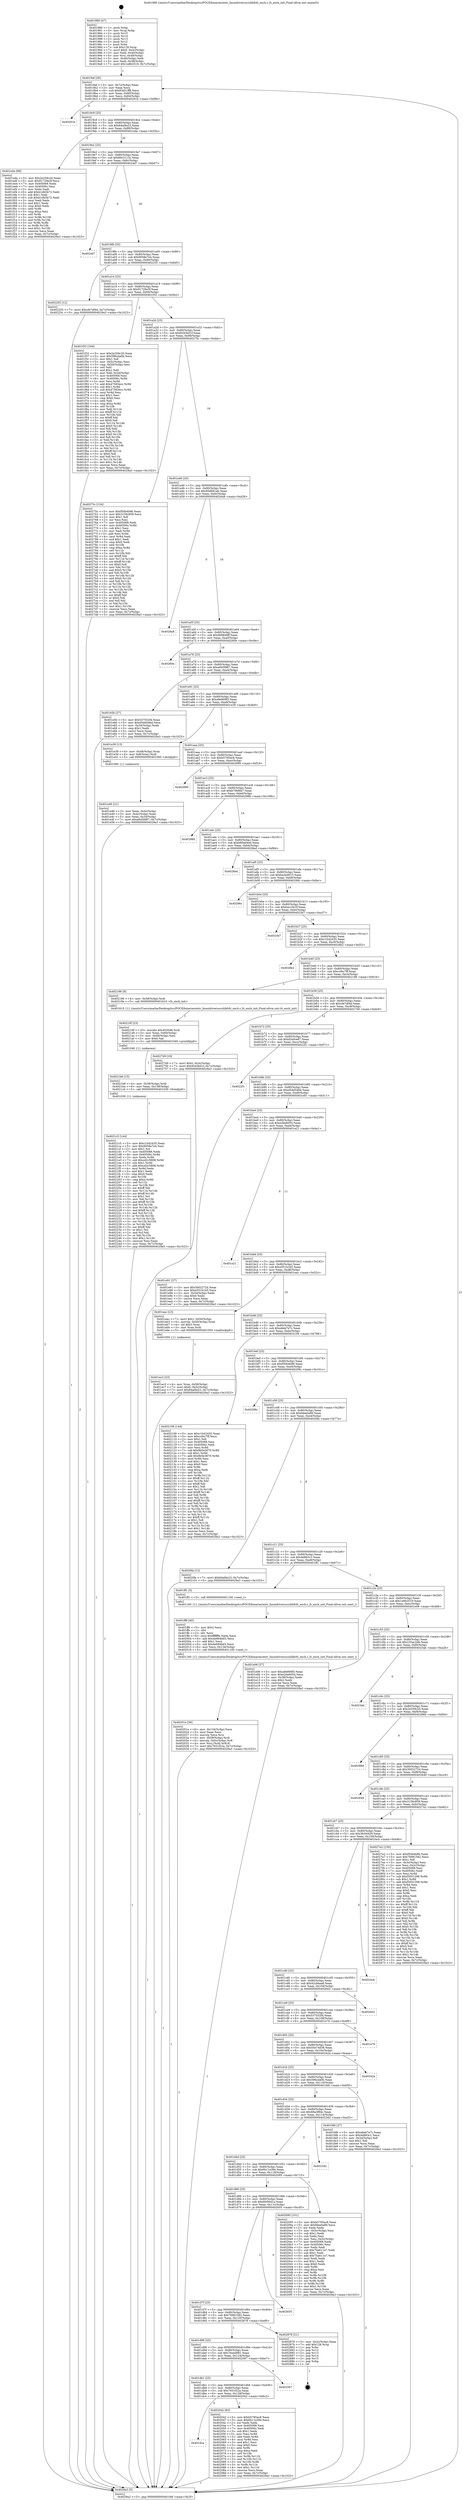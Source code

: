 digraph "0x401980" {
  label = "0x401980 (/mnt/c/Users/mathe/Desktop/tcc/POCII/binaries/extr_linuxdriversscsilibfcfc_exch.c_fc_exch_init_Final-ollvm.out::main(0))"
  labelloc = "t"
  node[shape=record]

  Entry [label="",width=0.3,height=0.3,shape=circle,fillcolor=black,style=filled]
  "0x4019af" [label="{
     0x4019af [26]\l
     | [instrs]\l
     &nbsp;&nbsp;0x4019af \<+3\>: mov -0x7c(%rbp),%eax\l
     &nbsp;&nbsp;0x4019b2 \<+2\>: mov %eax,%ecx\l
     &nbsp;&nbsp;0x4019b4 \<+6\>: sub $0x83d51ff8,%ecx\l
     &nbsp;&nbsp;0x4019ba \<+3\>: mov %eax,-0x80(%rbp)\l
     &nbsp;&nbsp;0x4019bd \<+6\>: mov %ecx,-0x84(%rbp)\l
     &nbsp;&nbsp;0x4019c3 \<+6\>: je 000000000040291b \<main+0xf9b\>\l
  }"]
  "0x40291b" [label="{
     0x40291b\l
  }", style=dashed]
  "0x4019c9" [label="{
     0x4019c9 [25]\l
     | [instrs]\l
     &nbsp;&nbsp;0x4019c9 \<+5\>: jmp 00000000004019ce \<main+0x4e\>\l
     &nbsp;&nbsp;0x4019ce \<+3\>: mov -0x80(%rbp),%eax\l
     &nbsp;&nbsp;0x4019d1 \<+5\>: sub $0x84af4e23,%eax\l
     &nbsp;&nbsp;0x4019d6 \<+6\>: mov %eax,-0x88(%rbp)\l
     &nbsp;&nbsp;0x4019dc \<+6\>: je 0000000000401eda \<main+0x55a\>\l
  }"]
  Exit [label="",width=0.3,height=0.3,shape=circle,fillcolor=black,style=filled,peripheries=2]
  "0x401eda" [label="{
     0x401eda [88]\l
     | [instrs]\l
     &nbsp;&nbsp;0x401eda \<+5\>: mov $0x2e259c20,%eax\l
     &nbsp;&nbsp;0x401edf \<+5\>: mov $0x91729e3f,%ecx\l
     &nbsp;&nbsp;0x401ee4 \<+7\>: mov 0x405068,%edx\l
     &nbsp;&nbsp;0x401eeb \<+7\>: mov 0x40506c,%esi\l
     &nbsp;&nbsp;0x401ef2 \<+2\>: mov %edx,%edi\l
     &nbsp;&nbsp;0x401ef4 \<+6\>: add $0xb1db5b72,%edi\l
     &nbsp;&nbsp;0x401efa \<+3\>: sub $0x1,%edi\l
     &nbsp;&nbsp;0x401efd \<+6\>: sub $0xb1db5b72,%edi\l
     &nbsp;&nbsp;0x401f03 \<+3\>: imul %edi,%edx\l
     &nbsp;&nbsp;0x401f06 \<+3\>: and $0x1,%edx\l
     &nbsp;&nbsp;0x401f09 \<+3\>: cmp $0x0,%edx\l
     &nbsp;&nbsp;0x401f0c \<+4\>: sete %r8b\l
     &nbsp;&nbsp;0x401f10 \<+3\>: cmp $0xa,%esi\l
     &nbsp;&nbsp;0x401f13 \<+4\>: setl %r9b\l
     &nbsp;&nbsp;0x401f17 \<+3\>: mov %r8b,%r10b\l
     &nbsp;&nbsp;0x401f1a \<+3\>: and %r9b,%r10b\l
     &nbsp;&nbsp;0x401f1d \<+3\>: xor %r9b,%r8b\l
     &nbsp;&nbsp;0x401f20 \<+3\>: or %r8b,%r10b\l
     &nbsp;&nbsp;0x401f23 \<+4\>: test $0x1,%r10b\l
     &nbsp;&nbsp;0x401f27 \<+3\>: cmovne %ecx,%eax\l
     &nbsp;&nbsp;0x401f2a \<+3\>: mov %eax,-0x7c(%rbp)\l
     &nbsp;&nbsp;0x401f2d \<+5\>: jmp 00000000004029a3 \<main+0x1023\>\l
  }"]
  "0x4019e2" [label="{
     0x4019e2 [25]\l
     | [instrs]\l
     &nbsp;&nbsp;0x4019e2 \<+5\>: jmp 00000000004019e7 \<main+0x67\>\l
     &nbsp;&nbsp;0x4019e7 \<+3\>: mov -0x80(%rbp),%eax\l
     &nbsp;&nbsp;0x4019ea \<+5\>: sub $0x89c3113c,%eax\l
     &nbsp;&nbsp;0x4019ef \<+6\>: mov %eax,-0x8c(%rbp)\l
     &nbsp;&nbsp;0x4019f5 \<+6\>: je 00000000004024d7 \<main+0xb57\>\l
  }"]
  "0x4021c5" [label="{
     0x4021c5 [144]\l
     | [instrs]\l
     &nbsp;&nbsp;0x4021c5 \<+5\>: mov $0xc1b42435,%eax\l
     &nbsp;&nbsp;0x4021ca \<+5\>: mov $0x9058e7e4,%esi\l
     &nbsp;&nbsp;0x4021cf \<+2\>: mov $0x1,%cl\l
     &nbsp;&nbsp;0x4021d1 \<+7\>: mov 0x405068,%edx\l
     &nbsp;&nbsp;0x4021d8 \<+8\>: mov 0x40506c,%r8d\l
     &nbsp;&nbsp;0x4021e0 \<+3\>: mov %edx,%r9d\l
     &nbsp;&nbsp;0x4021e3 \<+7\>: sub $0xcd2c5808,%r9d\l
     &nbsp;&nbsp;0x4021ea \<+4\>: sub $0x1,%r9d\l
     &nbsp;&nbsp;0x4021ee \<+7\>: add $0xcd2c5808,%r9d\l
     &nbsp;&nbsp;0x4021f5 \<+4\>: imul %r9d,%edx\l
     &nbsp;&nbsp;0x4021f9 \<+3\>: and $0x1,%edx\l
     &nbsp;&nbsp;0x4021fc \<+3\>: cmp $0x0,%edx\l
     &nbsp;&nbsp;0x4021ff \<+4\>: sete %r10b\l
     &nbsp;&nbsp;0x402203 \<+4\>: cmp $0xa,%r8d\l
     &nbsp;&nbsp;0x402207 \<+4\>: setl %r11b\l
     &nbsp;&nbsp;0x40220b \<+3\>: mov %r10b,%bl\l
     &nbsp;&nbsp;0x40220e \<+3\>: xor $0xff,%bl\l
     &nbsp;&nbsp;0x402211 \<+3\>: mov %r11b,%r14b\l
     &nbsp;&nbsp;0x402214 \<+4\>: xor $0xff,%r14b\l
     &nbsp;&nbsp;0x402218 \<+3\>: xor $0x1,%cl\l
     &nbsp;&nbsp;0x40221b \<+3\>: mov %bl,%r15b\l
     &nbsp;&nbsp;0x40221e \<+4\>: and $0xff,%r15b\l
     &nbsp;&nbsp;0x402222 \<+3\>: and %cl,%r10b\l
     &nbsp;&nbsp;0x402225 \<+3\>: mov %r14b,%r12b\l
     &nbsp;&nbsp;0x402228 \<+4\>: and $0xff,%r12b\l
     &nbsp;&nbsp;0x40222c \<+3\>: and %cl,%r11b\l
     &nbsp;&nbsp;0x40222f \<+3\>: or %r10b,%r15b\l
     &nbsp;&nbsp;0x402232 \<+3\>: or %r11b,%r12b\l
     &nbsp;&nbsp;0x402235 \<+3\>: xor %r12b,%r15b\l
     &nbsp;&nbsp;0x402238 \<+3\>: or %r14b,%bl\l
     &nbsp;&nbsp;0x40223b \<+3\>: xor $0xff,%bl\l
     &nbsp;&nbsp;0x40223e \<+3\>: or $0x1,%cl\l
     &nbsp;&nbsp;0x402241 \<+2\>: and %cl,%bl\l
     &nbsp;&nbsp;0x402243 \<+3\>: or %bl,%r15b\l
     &nbsp;&nbsp;0x402246 \<+4\>: test $0x1,%r15b\l
     &nbsp;&nbsp;0x40224a \<+3\>: cmovne %esi,%eax\l
     &nbsp;&nbsp;0x40224d \<+3\>: mov %eax,-0x7c(%rbp)\l
     &nbsp;&nbsp;0x402250 \<+5\>: jmp 00000000004029a3 \<main+0x1023\>\l
  }"]
  "0x4024d7" [label="{
     0x4024d7\l
  }", style=dashed]
  "0x4019fb" [label="{
     0x4019fb [25]\l
     | [instrs]\l
     &nbsp;&nbsp;0x4019fb \<+5\>: jmp 0000000000401a00 \<main+0x80\>\l
     &nbsp;&nbsp;0x401a00 \<+3\>: mov -0x80(%rbp),%eax\l
     &nbsp;&nbsp;0x401a03 \<+5\>: sub $0x9058e7e4,%eax\l
     &nbsp;&nbsp;0x401a08 \<+6\>: mov %eax,-0x90(%rbp)\l
     &nbsp;&nbsp;0x401a0e \<+6\>: je 0000000000402255 \<main+0x8d5\>\l
  }"]
  "0x4021b6" [label="{
     0x4021b6 [15]\l
     | [instrs]\l
     &nbsp;&nbsp;0x4021b6 \<+4\>: mov -0x58(%rbp),%rdi\l
     &nbsp;&nbsp;0x4021ba \<+6\>: mov %eax,-0x138(%rbp)\l
     &nbsp;&nbsp;0x4021c0 \<+5\>: call 0000000000401030 \<free@plt\>\l
     | [calls]\l
     &nbsp;&nbsp;0x401030 \{1\} (unknown)\l
  }"]
  "0x402255" [label="{
     0x402255 [12]\l
     | [instrs]\l
     &nbsp;&nbsp;0x402255 \<+7\>: movl $0xcfe7df4d,-0x7c(%rbp)\l
     &nbsp;&nbsp;0x40225c \<+5\>: jmp 00000000004029a3 \<main+0x1023\>\l
  }"]
  "0x401a14" [label="{
     0x401a14 [25]\l
     | [instrs]\l
     &nbsp;&nbsp;0x401a14 \<+5\>: jmp 0000000000401a19 \<main+0x99\>\l
     &nbsp;&nbsp;0x401a19 \<+3\>: mov -0x80(%rbp),%eax\l
     &nbsp;&nbsp;0x401a1c \<+5\>: sub $0x91729e3f,%eax\l
     &nbsp;&nbsp;0x401a21 \<+6\>: mov %eax,-0x94(%rbp)\l
     &nbsp;&nbsp;0x401a27 \<+6\>: je 0000000000401f32 \<main+0x5b2\>\l
  }"]
  "0x40219f" [label="{
     0x40219f [23]\l
     | [instrs]\l
     &nbsp;&nbsp;0x40219f \<+10\>: movabs $0x4030d6,%rdi\l
     &nbsp;&nbsp;0x4021a9 \<+3\>: mov %eax,-0x60(%rbp)\l
     &nbsp;&nbsp;0x4021ac \<+3\>: mov -0x60(%rbp),%esi\l
     &nbsp;&nbsp;0x4021af \<+2\>: mov $0x0,%al\l
     &nbsp;&nbsp;0x4021b1 \<+5\>: call 0000000000401040 \<printf@plt\>\l
     | [calls]\l
     &nbsp;&nbsp;0x401040 \{1\} (unknown)\l
  }"]
  "0x401f32" [label="{
     0x401f32 [164]\l
     | [instrs]\l
     &nbsp;&nbsp;0x401f32 \<+5\>: mov $0x2e259c20,%eax\l
     &nbsp;&nbsp;0x401f37 \<+5\>: mov $0x596cda0b,%ecx\l
     &nbsp;&nbsp;0x401f3c \<+2\>: mov $0x1,%dl\l
     &nbsp;&nbsp;0x401f3e \<+3\>: mov -0x5c(%rbp),%esi\l
     &nbsp;&nbsp;0x401f41 \<+3\>: cmp -0x50(%rbp),%esi\l
     &nbsp;&nbsp;0x401f44 \<+4\>: setl %dil\l
     &nbsp;&nbsp;0x401f48 \<+4\>: and $0x1,%dil\l
     &nbsp;&nbsp;0x401f4c \<+4\>: mov %dil,-0x2d(%rbp)\l
     &nbsp;&nbsp;0x401f50 \<+7\>: mov 0x405068,%esi\l
     &nbsp;&nbsp;0x401f57 \<+8\>: mov 0x40506c,%r8d\l
     &nbsp;&nbsp;0x401f5f \<+3\>: mov %esi,%r9d\l
     &nbsp;&nbsp;0x401f62 \<+7\>: add $0x47565ecc,%r9d\l
     &nbsp;&nbsp;0x401f69 \<+4\>: sub $0x1,%r9d\l
     &nbsp;&nbsp;0x401f6d \<+7\>: sub $0x47565ecc,%r9d\l
     &nbsp;&nbsp;0x401f74 \<+4\>: imul %r9d,%esi\l
     &nbsp;&nbsp;0x401f78 \<+3\>: and $0x1,%esi\l
     &nbsp;&nbsp;0x401f7b \<+3\>: cmp $0x0,%esi\l
     &nbsp;&nbsp;0x401f7e \<+4\>: sete %dil\l
     &nbsp;&nbsp;0x401f82 \<+4\>: cmp $0xa,%r8d\l
     &nbsp;&nbsp;0x401f86 \<+4\>: setl %r10b\l
     &nbsp;&nbsp;0x401f8a \<+3\>: mov %dil,%r11b\l
     &nbsp;&nbsp;0x401f8d \<+4\>: xor $0xff,%r11b\l
     &nbsp;&nbsp;0x401f91 \<+3\>: mov %r10b,%bl\l
     &nbsp;&nbsp;0x401f94 \<+3\>: xor $0xff,%bl\l
     &nbsp;&nbsp;0x401f97 \<+3\>: xor $0x0,%dl\l
     &nbsp;&nbsp;0x401f9a \<+3\>: mov %r11b,%r14b\l
     &nbsp;&nbsp;0x401f9d \<+4\>: and $0x0,%r14b\l
     &nbsp;&nbsp;0x401fa1 \<+3\>: and %dl,%dil\l
     &nbsp;&nbsp;0x401fa4 \<+3\>: mov %bl,%r15b\l
     &nbsp;&nbsp;0x401fa7 \<+4\>: and $0x0,%r15b\l
     &nbsp;&nbsp;0x401fab \<+3\>: and %dl,%r10b\l
     &nbsp;&nbsp;0x401fae \<+3\>: or %dil,%r14b\l
     &nbsp;&nbsp;0x401fb1 \<+3\>: or %r10b,%r15b\l
     &nbsp;&nbsp;0x401fb4 \<+3\>: xor %r15b,%r14b\l
     &nbsp;&nbsp;0x401fb7 \<+3\>: or %bl,%r11b\l
     &nbsp;&nbsp;0x401fba \<+4\>: xor $0xff,%r11b\l
     &nbsp;&nbsp;0x401fbe \<+3\>: or $0x0,%dl\l
     &nbsp;&nbsp;0x401fc1 \<+3\>: and %dl,%r11b\l
     &nbsp;&nbsp;0x401fc4 \<+3\>: or %r11b,%r14b\l
     &nbsp;&nbsp;0x401fc7 \<+4\>: test $0x1,%r14b\l
     &nbsp;&nbsp;0x401fcb \<+3\>: cmovne %ecx,%eax\l
     &nbsp;&nbsp;0x401fce \<+3\>: mov %eax,-0x7c(%rbp)\l
     &nbsp;&nbsp;0x401fd1 \<+5\>: jmp 00000000004029a3 \<main+0x1023\>\l
  }"]
  "0x401a2d" [label="{
     0x401a2d [25]\l
     | [instrs]\l
     &nbsp;&nbsp;0x401a2d \<+5\>: jmp 0000000000401a32 \<main+0xb2\>\l
     &nbsp;&nbsp;0x401a32 \<+3\>: mov -0x80(%rbp),%eax\l
     &nbsp;&nbsp;0x401a35 \<+5\>: sub $0x9343b01f,%eax\l
     &nbsp;&nbsp;0x401a3a \<+6\>: mov %eax,-0x98(%rbp)\l
     &nbsp;&nbsp;0x401a40 \<+6\>: je 000000000040275c \<main+0xddc\>\l
  }"]
  "0x401dca" [label="{
     0x401dca\l
  }", style=dashed]
  "0x40275c" [label="{
     0x40275c [134]\l
     | [instrs]\l
     &nbsp;&nbsp;0x40275c \<+5\>: mov $0xf50b4b96,%eax\l
     &nbsp;&nbsp;0x402761 \<+5\>: mov $0x3156c859,%ecx\l
     &nbsp;&nbsp;0x402766 \<+2\>: mov $0x1,%dl\l
     &nbsp;&nbsp;0x402768 \<+2\>: xor %esi,%esi\l
     &nbsp;&nbsp;0x40276a \<+7\>: mov 0x405068,%edi\l
     &nbsp;&nbsp;0x402771 \<+8\>: mov 0x40506c,%r8d\l
     &nbsp;&nbsp;0x402779 \<+3\>: sub $0x1,%esi\l
     &nbsp;&nbsp;0x40277c \<+3\>: mov %edi,%r9d\l
     &nbsp;&nbsp;0x40277f \<+3\>: add %esi,%r9d\l
     &nbsp;&nbsp;0x402782 \<+4\>: imul %r9d,%edi\l
     &nbsp;&nbsp;0x402786 \<+3\>: and $0x1,%edi\l
     &nbsp;&nbsp;0x402789 \<+3\>: cmp $0x0,%edi\l
     &nbsp;&nbsp;0x40278c \<+4\>: sete %r10b\l
     &nbsp;&nbsp;0x402790 \<+4\>: cmp $0xa,%r8d\l
     &nbsp;&nbsp;0x402794 \<+4\>: setl %r11b\l
     &nbsp;&nbsp;0x402798 \<+3\>: mov %r10b,%bl\l
     &nbsp;&nbsp;0x40279b \<+3\>: xor $0xff,%bl\l
     &nbsp;&nbsp;0x40279e \<+3\>: mov %r11b,%r14b\l
     &nbsp;&nbsp;0x4027a1 \<+4\>: xor $0xff,%r14b\l
     &nbsp;&nbsp;0x4027a5 \<+3\>: xor $0x0,%dl\l
     &nbsp;&nbsp;0x4027a8 \<+3\>: mov %bl,%r15b\l
     &nbsp;&nbsp;0x4027ab \<+4\>: and $0x0,%r15b\l
     &nbsp;&nbsp;0x4027af \<+3\>: and %dl,%r10b\l
     &nbsp;&nbsp;0x4027b2 \<+3\>: mov %r14b,%r12b\l
     &nbsp;&nbsp;0x4027b5 \<+4\>: and $0x0,%r12b\l
     &nbsp;&nbsp;0x4027b9 \<+3\>: and %dl,%r11b\l
     &nbsp;&nbsp;0x4027bc \<+3\>: or %r10b,%r15b\l
     &nbsp;&nbsp;0x4027bf \<+3\>: or %r11b,%r12b\l
     &nbsp;&nbsp;0x4027c2 \<+3\>: xor %r12b,%r15b\l
     &nbsp;&nbsp;0x4027c5 \<+3\>: or %r14b,%bl\l
     &nbsp;&nbsp;0x4027c8 \<+3\>: xor $0xff,%bl\l
     &nbsp;&nbsp;0x4027cb \<+3\>: or $0x0,%dl\l
     &nbsp;&nbsp;0x4027ce \<+2\>: and %dl,%bl\l
     &nbsp;&nbsp;0x4027d0 \<+3\>: or %bl,%r15b\l
     &nbsp;&nbsp;0x4027d3 \<+4\>: test $0x1,%r15b\l
     &nbsp;&nbsp;0x4027d7 \<+3\>: cmovne %ecx,%eax\l
     &nbsp;&nbsp;0x4027da \<+3\>: mov %eax,-0x7c(%rbp)\l
     &nbsp;&nbsp;0x4027dd \<+5\>: jmp 00000000004029a3 \<main+0x1023\>\l
  }"]
  "0x401a46" [label="{
     0x401a46 [25]\l
     | [instrs]\l
     &nbsp;&nbsp;0x401a46 \<+5\>: jmp 0000000000401a4b \<main+0xcb\>\l
     &nbsp;&nbsp;0x401a4b \<+3\>: mov -0x80(%rbp),%eax\l
     &nbsp;&nbsp;0x401a4e \<+5\>: sub $0x95d681ab,%eax\l
     &nbsp;&nbsp;0x401a53 \<+6\>: mov %eax,-0x9c(%rbp)\l
     &nbsp;&nbsp;0x401a59 \<+6\>: je 00000000004026a8 \<main+0xd28\>\l
  }"]
  "0x402042" [label="{
     0x402042 [83]\l
     | [instrs]\l
     &nbsp;&nbsp;0x402042 \<+5\>: mov $0xb5785ac8,%eax\l
     &nbsp;&nbsp;0x402047 \<+5\>: mov $0x6b11e39e,%ecx\l
     &nbsp;&nbsp;0x40204c \<+2\>: xor %edx,%edx\l
     &nbsp;&nbsp;0x40204e \<+7\>: mov 0x405068,%esi\l
     &nbsp;&nbsp;0x402055 \<+7\>: mov 0x40506c,%edi\l
     &nbsp;&nbsp;0x40205c \<+3\>: sub $0x1,%edx\l
     &nbsp;&nbsp;0x40205f \<+3\>: mov %esi,%r8d\l
     &nbsp;&nbsp;0x402062 \<+3\>: add %edx,%r8d\l
     &nbsp;&nbsp;0x402065 \<+4\>: imul %r8d,%esi\l
     &nbsp;&nbsp;0x402069 \<+3\>: and $0x1,%esi\l
     &nbsp;&nbsp;0x40206c \<+3\>: cmp $0x0,%esi\l
     &nbsp;&nbsp;0x40206f \<+4\>: sete %r9b\l
     &nbsp;&nbsp;0x402073 \<+3\>: cmp $0xa,%edi\l
     &nbsp;&nbsp;0x402076 \<+4\>: setl %r10b\l
     &nbsp;&nbsp;0x40207a \<+3\>: mov %r9b,%r11b\l
     &nbsp;&nbsp;0x40207d \<+3\>: and %r10b,%r11b\l
     &nbsp;&nbsp;0x402080 \<+3\>: xor %r10b,%r9b\l
     &nbsp;&nbsp;0x402083 \<+3\>: or %r9b,%r11b\l
     &nbsp;&nbsp;0x402086 \<+4\>: test $0x1,%r11b\l
     &nbsp;&nbsp;0x40208a \<+3\>: cmovne %ecx,%eax\l
     &nbsp;&nbsp;0x40208d \<+3\>: mov %eax,-0x7c(%rbp)\l
     &nbsp;&nbsp;0x402090 \<+5\>: jmp 00000000004029a3 \<main+0x1023\>\l
  }"]
  "0x4026a8" [label="{
     0x4026a8\l
  }", style=dashed]
  "0x401a5f" [label="{
     0x401a5f [25]\l
     | [instrs]\l
     &nbsp;&nbsp;0x401a5f \<+5\>: jmp 0000000000401a64 \<main+0xe4\>\l
     &nbsp;&nbsp;0x401a64 \<+3\>: mov -0x80(%rbp),%eax\l
     &nbsp;&nbsp;0x401a67 \<+5\>: sub $0x9b8846ff,%eax\l
     &nbsp;&nbsp;0x401a6c \<+6\>: mov %eax,-0xa0(%rbp)\l
     &nbsp;&nbsp;0x401a72 \<+6\>: je 000000000040260e \<main+0xc8e\>\l
  }"]
  "0x401db1" [label="{
     0x401db1 [25]\l
     | [instrs]\l
     &nbsp;&nbsp;0x401db1 \<+5\>: jmp 0000000000401db6 \<main+0x436\>\l
     &nbsp;&nbsp;0x401db6 \<+3\>: mov -0x80(%rbp),%eax\l
     &nbsp;&nbsp;0x401db9 \<+5\>: sub $0x7931f22a,%eax\l
     &nbsp;&nbsp;0x401dbe \<+6\>: mov %eax,-0x128(%rbp)\l
     &nbsp;&nbsp;0x401dc4 \<+6\>: je 0000000000402042 \<main+0x6c2\>\l
  }"]
  "0x40260e" [label="{
     0x40260e\l
  }", style=dashed]
  "0x401a78" [label="{
     0x401a78 [25]\l
     | [instrs]\l
     &nbsp;&nbsp;0x401a78 \<+5\>: jmp 0000000000401a7d \<main+0xfd\>\l
     &nbsp;&nbsp;0x401a7d \<+3\>: mov -0x80(%rbp),%eax\l
     &nbsp;&nbsp;0x401a80 \<+5\>: sub $0xa845fd87,%eax\l
     &nbsp;&nbsp;0x401a85 \<+6\>: mov %eax,-0xa4(%rbp)\l
     &nbsp;&nbsp;0x401a8b \<+6\>: je 0000000000401e5b \<main+0x4db\>\l
  }"]
  "0x402567" [label="{
     0x402567\l
  }", style=dashed]
  "0x401e5b" [label="{
     0x401e5b [27]\l
     | [instrs]\l
     &nbsp;&nbsp;0x401e5b \<+5\>: mov $0x537552f4,%eax\l
     &nbsp;&nbsp;0x401e60 \<+5\>: mov $0xd5dd546d,%ecx\l
     &nbsp;&nbsp;0x401e65 \<+3\>: mov -0x34(%rbp),%edx\l
     &nbsp;&nbsp;0x401e68 \<+3\>: cmp $0x1,%edx\l
     &nbsp;&nbsp;0x401e6b \<+3\>: cmovl %ecx,%eax\l
     &nbsp;&nbsp;0x401e6e \<+3\>: mov %eax,-0x7c(%rbp)\l
     &nbsp;&nbsp;0x401e71 \<+5\>: jmp 00000000004029a3 \<main+0x1023\>\l
  }"]
  "0x401a91" [label="{
     0x401a91 [25]\l
     | [instrs]\l
     &nbsp;&nbsp;0x401a91 \<+5\>: jmp 0000000000401a96 \<main+0x116\>\l
     &nbsp;&nbsp;0x401a96 \<+3\>: mov -0x80(%rbp),%eax\l
     &nbsp;&nbsp;0x401a99 \<+5\>: sub $0xa9e809f3,%eax\l
     &nbsp;&nbsp;0x401a9e \<+6\>: mov %eax,-0xa8(%rbp)\l
     &nbsp;&nbsp;0x401aa4 \<+6\>: je 0000000000401e39 \<main+0x4b9\>\l
  }"]
  "0x401d98" [label="{
     0x401d98 [25]\l
     | [instrs]\l
     &nbsp;&nbsp;0x401d98 \<+5\>: jmp 0000000000401d9d \<main+0x41d\>\l
     &nbsp;&nbsp;0x401d9d \<+3\>: mov -0x80(%rbp),%eax\l
     &nbsp;&nbsp;0x401da0 \<+5\>: sub $0x76a4d981,%eax\l
     &nbsp;&nbsp;0x401da5 \<+6\>: mov %eax,-0x124(%rbp)\l
     &nbsp;&nbsp;0x401dab \<+6\>: je 0000000000402567 \<main+0xbe7\>\l
  }"]
  "0x401e39" [label="{
     0x401e39 [13]\l
     | [instrs]\l
     &nbsp;&nbsp;0x401e39 \<+4\>: mov -0x48(%rbp),%rax\l
     &nbsp;&nbsp;0x401e3d \<+4\>: mov 0x8(%rax),%rdi\l
     &nbsp;&nbsp;0x401e41 \<+5\>: call 0000000000401060 \<atoi@plt\>\l
     | [calls]\l
     &nbsp;&nbsp;0x401060 \{1\} (unknown)\l
  }"]
  "0x401aaa" [label="{
     0x401aaa [25]\l
     | [instrs]\l
     &nbsp;&nbsp;0x401aaa \<+5\>: jmp 0000000000401aaf \<main+0x12f\>\l
     &nbsp;&nbsp;0x401aaf \<+3\>: mov -0x80(%rbp),%eax\l
     &nbsp;&nbsp;0x401ab2 \<+5\>: sub $0xb5785ac8,%eax\l
     &nbsp;&nbsp;0x401ab7 \<+6\>: mov %eax,-0xac(%rbp)\l
     &nbsp;&nbsp;0x401abd \<+6\>: je 0000000000402899 \<main+0xf19\>\l
  }"]
  "0x402878" [label="{
     0x402878 [21]\l
     | [instrs]\l
     &nbsp;&nbsp;0x402878 \<+3\>: mov -0x2c(%rbp),%eax\l
     &nbsp;&nbsp;0x40287b \<+7\>: add $0x128,%rsp\l
     &nbsp;&nbsp;0x402882 \<+1\>: pop %rbx\l
     &nbsp;&nbsp;0x402883 \<+2\>: pop %r12\l
     &nbsp;&nbsp;0x402885 \<+2\>: pop %r13\l
     &nbsp;&nbsp;0x402887 \<+2\>: pop %r14\l
     &nbsp;&nbsp;0x402889 \<+2\>: pop %r15\l
     &nbsp;&nbsp;0x40288b \<+1\>: pop %rbp\l
     &nbsp;&nbsp;0x40288c \<+1\>: ret\l
  }"]
  "0x402899" [label="{
     0x402899\l
  }", style=dashed]
  "0x401ac3" [label="{
     0x401ac3 [25]\l
     | [instrs]\l
     &nbsp;&nbsp;0x401ac3 \<+5\>: jmp 0000000000401ac8 \<main+0x148\>\l
     &nbsp;&nbsp;0x401ac8 \<+3\>: mov -0x80(%rbp),%eax\l
     &nbsp;&nbsp;0x401acb \<+5\>: sub $0xb70b8fa7,%eax\l
     &nbsp;&nbsp;0x401ad0 \<+6\>: mov %eax,-0xb0(%rbp)\l
     &nbsp;&nbsp;0x401ad6 \<+6\>: je 000000000040298b \<main+0x100b\>\l
  }"]
  "0x401d7f" [label="{
     0x401d7f [25]\l
     | [instrs]\l
     &nbsp;&nbsp;0x401d7f \<+5\>: jmp 0000000000401d84 \<main+0x404\>\l
     &nbsp;&nbsp;0x401d84 \<+3\>: mov -0x80(%rbp),%eax\l
     &nbsp;&nbsp;0x401d87 \<+5\>: sub $0x76981582,%eax\l
     &nbsp;&nbsp;0x401d8c \<+6\>: mov %eax,-0x120(%rbp)\l
     &nbsp;&nbsp;0x401d92 \<+6\>: je 0000000000402878 \<main+0xef8\>\l
  }"]
  "0x40298b" [label="{
     0x40298b\l
  }", style=dashed]
  "0x401adc" [label="{
     0x401adc [25]\l
     | [instrs]\l
     &nbsp;&nbsp;0x401adc \<+5\>: jmp 0000000000401ae1 \<main+0x161\>\l
     &nbsp;&nbsp;0x401ae1 \<+3\>: mov -0x80(%rbp),%eax\l
     &nbsp;&nbsp;0x401ae4 \<+5\>: sub $0xb80ad4ed,%eax\l
     &nbsp;&nbsp;0x401ae9 \<+6\>: mov %eax,-0xb4(%rbp)\l
     &nbsp;&nbsp;0x401aef \<+6\>: je 00000000004028ed \<main+0xf6d\>\l
  }"]
  "0x402655" [label="{
     0x402655\l
  }", style=dashed]
  "0x4028ed" [label="{
     0x4028ed\l
  }", style=dashed]
  "0x401af5" [label="{
     0x401af5 [25]\l
     | [instrs]\l
     &nbsp;&nbsp;0x401af5 \<+5\>: jmp 0000000000401afa \<main+0x17a\>\l
     &nbsp;&nbsp;0x401afa \<+3\>: mov -0x80(%rbp),%eax\l
     &nbsp;&nbsp;0x401afd \<+5\>: sub $0xba3e4815,%eax\l
     &nbsp;&nbsp;0x401b02 \<+6\>: mov %eax,-0xb8(%rbp)\l
     &nbsp;&nbsp;0x401b08 \<+6\>: je 000000000040296c \<main+0xfec\>\l
  }"]
  "0x401d66" [label="{
     0x401d66 [25]\l
     | [instrs]\l
     &nbsp;&nbsp;0x401d66 \<+5\>: jmp 0000000000401d6b \<main+0x3eb\>\l
     &nbsp;&nbsp;0x401d6b \<+3\>: mov -0x80(%rbp),%eax\l
     &nbsp;&nbsp;0x401d6e \<+5\>: sub $0x6fe56d1a,%eax\l
     &nbsp;&nbsp;0x401d73 \<+6\>: mov %eax,-0x11c(%rbp)\l
     &nbsp;&nbsp;0x401d79 \<+6\>: je 0000000000402655 \<main+0xcd5\>\l
  }"]
  "0x40296c" [label="{
     0x40296c\l
  }", style=dashed]
  "0x401b0e" [label="{
     0x401b0e [25]\l
     | [instrs]\l
     &nbsp;&nbsp;0x401b0e \<+5\>: jmp 0000000000401b13 \<main+0x193\>\l
     &nbsp;&nbsp;0x401b13 \<+3\>: mov -0x80(%rbp),%eax\l
     &nbsp;&nbsp;0x401b16 \<+5\>: sub $0xbac19c2f,%eax\l
     &nbsp;&nbsp;0x401b1b \<+6\>: mov %eax,-0xbc(%rbp)\l
     &nbsp;&nbsp;0x401b21 \<+6\>: je 00000000004023b7 \<main+0xa37\>\l
  }"]
  "0x402095" [label="{
     0x402095 [101]\l
     | [instrs]\l
     &nbsp;&nbsp;0x402095 \<+5\>: mov $0xb5785ac8,%eax\l
     &nbsp;&nbsp;0x40209a \<+5\>: mov $0xfdee0a89,%ecx\l
     &nbsp;&nbsp;0x40209f \<+2\>: xor %edx,%edx\l
     &nbsp;&nbsp;0x4020a1 \<+3\>: mov -0x5c(%rbp),%esi\l
     &nbsp;&nbsp;0x4020a4 \<+3\>: sub $0x1,%edx\l
     &nbsp;&nbsp;0x4020a7 \<+2\>: sub %edx,%esi\l
     &nbsp;&nbsp;0x4020a9 \<+3\>: mov %esi,-0x5c(%rbp)\l
     &nbsp;&nbsp;0x4020ac \<+7\>: mov 0x405068,%edx\l
     &nbsp;&nbsp;0x4020b3 \<+7\>: mov 0x40506c,%esi\l
     &nbsp;&nbsp;0x4020ba \<+2\>: mov %edx,%edi\l
     &nbsp;&nbsp;0x4020bc \<+6\>: sub $0x7ba611e7,%edi\l
     &nbsp;&nbsp;0x4020c2 \<+3\>: sub $0x1,%edi\l
     &nbsp;&nbsp;0x4020c5 \<+6\>: add $0x7ba611e7,%edi\l
     &nbsp;&nbsp;0x4020cb \<+3\>: imul %edi,%edx\l
     &nbsp;&nbsp;0x4020ce \<+3\>: and $0x1,%edx\l
     &nbsp;&nbsp;0x4020d1 \<+3\>: cmp $0x0,%edx\l
     &nbsp;&nbsp;0x4020d4 \<+4\>: sete %r8b\l
     &nbsp;&nbsp;0x4020d8 \<+3\>: cmp $0xa,%esi\l
     &nbsp;&nbsp;0x4020db \<+4\>: setl %r9b\l
     &nbsp;&nbsp;0x4020df \<+3\>: mov %r8b,%r10b\l
     &nbsp;&nbsp;0x4020e2 \<+3\>: and %r9b,%r10b\l
     &nbsp;&nbsp;0x4020e5 \<+3\>: xor %r9b,%r8b\l
     &nbsp;&nbsp;0x4020e8 \<+3\>: or %r8b,%r10b\l
     &nbsp;&nbsp;0x4020eb \<+4\>: test $0x1,%r10b\l
     &nbsp;&nbsp;0x4020ef \<+3\>: cmovne %ecx,%eax\l
     &nbsp;&nbsp;0x4020f2 \<+3\>: mov %eax,-0x7c(%rbp)\l
     &nbsp;&nbsp;0x4020f5 \<+5\>: jmp 00000000004029a3 \<main+0x1023\>\l
  }"]
  "0x4023b7" [label="{
     0x4023b7\l
  }", style=dashed]
  "0x401b27" [label="{
     0x401b27 [25]\l
     | [instrs]\l
     &nbsp;&nbsp;0x401b27 \<+5\>: jmp 0000000000401b2c \<main+0x1ac\>\l
     &nbsp;&nbsp;0x401b2c \<+3\>: mov -0x80(%rbp),%eax\l
     &nbsp;&nbsp;0x401b2f \<+5\>: sub $0xc1b42435,%eax\l
     &nbsp;&nbsp;0x401b34 \<+6\>: mov %eax,-0xc0(%rbp)\l
     &nbsp;&nbsp;0x401b3a \<+6\>: je 00000000004028b2 \<main+0xf32\>\l
  }"]
  "0x401d4d" [label="{
     0x401d4d [25]\l
     | [instrs]\l
     &nbsp;&nbsp;0x401d4d \<+5\>: jmp 0000000000401d52 \<main+0x3d2\>\l
     &nbsp;&nbsp;0x401d52 \<+3\>: mov -0x80(%rbp),%eax\l
     &nbsp;&nbsp;0x401d55 \<+5\>: sub $0x6b11e39e,%eax\l
     &nbsp;&nbsp;0x401d5a \<+6\>: mov %eax,-0x118(%rbp)\l
     &nbsp;&nbsp;0x401d60 \<+6\>: je 0000000000402095 \<main+0x715\>\l
  }"]
  "0x4028b2" [label="{
     0x4028b2\l
  }", style=dashed]
  "0x401b40" [label="{
     0x401b40 [25]\l
     | [instrs]\l
     &nbsp;&nbsp;0x401b40 \<+5\>: jmp 0000000000401b45 \<main+0x1c5\>\l
     &nbsp;&nbsp;0x401b45 \<+3\>: mov -0x80(%rbp),%eax\l
     &nbsp;&nbsp;0x401b48 \<+5\>: sub $0xccfec7ff,%eax\l
     &nbsp;&nbsp;0x401b4d \<+6\>: mov %eax,-0xc4(%rbp)\l
     &nbsp;&nbsp;0x401b53 \<+6\>: je 0000000000402196 \<main+0x816\>\l
  }"]
  "0x4023d2" [label="{
     0x4023d2\l
  }", style=dashed]
  "0x402196" [label="{
     0x402196 [9]\l
     | [instrs]\l
     &nbsp;&nbsp;0x402196 \<+4\>: mov -0x58(%rbp),%rdi\l
     &nbsp;&nbsp;0x40219a \<+5\>: call 0000000000401610 \<fc_exch_init\>\l
     | [calls]\l
     &nbsp;&nbsp;0x401610 \{1\} (/mnt/c/Users/mathe/Desktop/tcc/POCII/binaries/extr_linuxdriversscsilibfcfc_exch.c_fc_exch_init_Final-ollvm.out::fc_exch_init)\l
  }"]
  "0x401b59" [label="{
     0x401b59 [25]\l
     | [instrs]\l
     &nbsp;&nbsp;0x401b59 \<+5\>: jmp 0000000000401b5e \<main+0x1de\>\l
     &nbsp;&nbsp;0x401b5e \<+3\>: mov -0x80(%rbp),%eax\l
     &nbsp;&nbsp;0x401b61 \<+5\>: sub $0xcfe7df4d,%eax\l
     &nbsp;&nbsp;0x401b66 \<+6\>: mov %eax,-0xc8(%rbp)\l
     &nbsp;&nbsp;0x401b6c \<+6\>: je 0000000000402749 \<main+0xdc9\>\l
  }"]
  "0x40201e" [label="{
     0x40201e [36]\l
     | [instrs]\l
     &nbsp;&nbsp;0x40201e \<+6\>: mov -0x134(%rbp),%ecx\l
     &nbsp;&nbsp;0x402024 \<+3\>: imul %eax,%ecx\l
     &nbsp;&nbsp;0x402027 \<+3\>: movslq %ecx,%rsi\l
     &nbsp;&nbsp;0x40202a \<+4\>: mov -0x58(%rbp),%rdi\l
     &nbsp;&nbsp;0x40202e \<+4\>: movslq -0x5c(%rbp),%r8\l
     &nbsp;&nbsp;0x402032 \<+4\>: mov %rsi,(%rdi,%r8,8)\l
     &nbsp;&nbsp;0x402036 \<+7\>: movl $0x7931f22a,-0x7c(%rbp)\l
     &nbsp;&nbsp;0x40203d \<+5\>: jmp 00000000004029a3 \<main+0x1023\>\l
  }"]
  "0x402749" [label="{
     0x402749 [19]\l
     | [instrs]\l
     &nbsp;&nbsp;0x402749 \<+7\>: movl $0x0,-0x3c(%rbp)\l
     &nbsp;&nbsp;0x402750 \<+7\>: movl $0x9343b01f,-0x7c(%rbp)\l
     &nbsp;&nbsp;0x402757 \<+5\>: jmp 00000000004029a3 \<main+0x1023\>\l
  }"]
  "0x401b72" [label="{
     0x401b72 [25]\l
     | [instrs]\l
     &nbsp;&nbsp;0x401b72 \<+5\>: jmp 0000000000401b77 \<main+0x1f7\>\l
     &nbsp;&nbsp;0x401b77 \<+3\>: mov -0x80(%rbp),%eax\l
     &nbsp;&nbsp;0x401b7a \<+5\>: sub $0xd2e9ce87,%eax\l
     &nbsp;&nbsp;0x401b7f \<+6\>: mov %eax,-0xcc(%rbp)\l
     &nbsp;&nbsp;0x401b85 \<+6\>: je 00000000004022f1 \<main+0x971\>\l
  }"]
  "0x401ff6" [label="{
     0x401ff6 [40]\l
     | [instrs]\l
     &nbsp;&nbsp;0x401ff6 \<+5\>: mov $0x2,%ecx\l
     &nbsp;&nbsp;0x401ffb \<+1\>: cltd\l
     &nbsp;&nbsp;0x401ffc \<+2\>: idiv %ecx\l
     &nbsp;&nbsp;0x401ffe \<+6\>: imul $0xfffffffe,%edx,%ecx\l
     &nbsp;&nbsp;0x402004 \<+6\>: add $0x4e694b65,%ecx\l
     &nbsp;&nbsp;0x40200a \<+3\>: add $0x1,%ecx\l
     &nbsp;&nbsp;0x40200d \<+6\>: sub $0x4e694b65,%ecx\l
     &nbsp;&nbsp;0x402013 \<+6\>: mov %ecx,-0x134(%rbp)\l
     &nbsp;&nbsp;0x402019 \<+5\>: call 0000000000401160 \<next_i\>\l
     | [calls]\l
     &nbsp;&nbsp;0x401160 \{1\} (/mnt/c/Users/mathe/Desktop/tcc/POCII/binaries/extr_linuxdriversscsilibfcfc_exch.c_fc_exch_init_Final-ollvm.out::next_i)\l
  }"]
  "0x4022f1" [label="{
     0x4022f1\l
  }", style=dashed]
  "0x401b8b" [label="{
     0x401b8b [25]\l
     | [instrs]\l
     &nbsp;&nbsp;0x401b8b \<+5\>: jmp 0000000000401b90 \<main+0x210\>\l
     &nbsp;&nbsp;0x401b90 \<+3\>: mov -0x80(%rbp),%eax\l
     &nbsp;&nbsp;0x401b93 \<+5\>: sub $0xd5dd546d,%eax\l
     &nbsp;&nbsp;0x401b98 \<+6\>: mov %eax,-0xd0(%rbp)\l
     &nbsp;&nbsp;0x401b9e \<+6\>: je 0000000000401e91 \<main+0x511\>\l
  }"]
  "0x401d34" [label="{
     0x401d34 [25]\l
     | [instrs]\l
     &nbsp;&nbsp;0x401d34 \<+5\>: jmp 0000000000401d39 \<main+0x3b9\>\l
     &nbsp;&nbsp;0x401d39 \<+3\>: mov -0x80(%rbp),%eax\l
     &nbsp;&nbsp;0x401d3c \<+5\>: sub $0x68a3f84c,%eax\l
     &nbsp;&nbsp;0x401d41 \<+6\>: mov %eax,-0x114(%rbp)\l
     &nbsp;&nbsp;0x401d47 \<+6\>: je 00000000004023d2 \<main+0xa52\>\l
  }"]
  "0x401e91" [label="{
     0x401e91 [27]\l
     | [instrs]\l
     &nbsp;&nbsp;0x401e91 \<+5\>: mov $0x30022724,%eax\l
     &nbsp;&nbsp;0x401e96 \<+5\>: mov $0xe551b1b5,%ecx\l
     &nbsp;&nbsp;0x401e9b \<+3\>: mov -0x34(%rbp),%edx\l
     &nbsp;&nbsp;0x401e9e \<+3\>: cmp $0x0,%edx\l
     &nbsp;&nbsp;0x401ea1 \<+3\>: cmove %ecx,%eax\l
     &nbsp;&nbsp;0x401ea4 \<+3\>: mov %eax,-0x7c(%rbp)\l
     &nbsp;&nbsp;0x401ea7 \<+5\>: jmp 00000000004029a3 \<main+0x1023\>\l
  }"]
  "0x401ba4" [label="{
     0x401ba4 [25]\l
     | [instrs]\l
     &nbsp;&nbsp;0x401ba4 \<+5\>: jmp 0000000000401ba9 \<main+0x229\>\l
     &nbsp;&nbsp;0x401ba9 \<+3\>: mov -0x80(%rbp),%eax\l
     &nbsp;&nbsp;0x401bac \<+5\>: sub $0xe2be6054,%eax\l
     &nbsp;&nbsp;0x401bb1 \<+6\>: mov %eax,-0xd4(%rbp)\l
     &nbsp;&nbsp;0x401bb7 \<+6\>: je 0000000000401e21 \<main+0x4a1\>\l
  }"]
  "0x401fd6" [label="{
     0x401fd6 [27]\l
     | [instrs]\l
     &nbsp;&nbsp;0x401fd6 \<+5\>: mov $0xe6eb7e7c,%eax\l
     &nbsp;&nbsp;0x401fdb \<+5\>: mov $0x4d863c1,%ecx\l
     &nbsp;&nbsp;0x401fe0 \<+3\>: mov -0x2d(%rbp),%dl\l
     &nbsp;&nbsp;0x401fe3 \<+3\>: test $0x1,%dl\l
     &nbsp;&nbsp;0x401fe6 \<+3\>: cmovne %ecx,%eax\l
     &nbsp;&nbsp;0x401fe9 \<+3\>: mov %eax,-0x7c(%rbp)\l
     &nbsp;&nbsp;0x401fec \<+5\>: jmp 00000000004029a3 \<main+0x1023\>\l
  }"]
  "0x401e21" [label="{
     0x401e21\l
  }", style=dashed]
  "0x401bbd" [label="{
     0x401bbd [25]\l
     | [instrs]\l
     &nbsp;&nbsp;0x401bbd \<+5\>: jmp 0000000000401bc2 \<main+0x242\>\l
     &nbsp;&nbsp;0x401bc2 \<+3\>: mov -0x80(%rbp),%eax\l
     &nbsp;&nbsp;0x401bc5 \<+5\>: sub $0xe551b1b5,%eax\l
     &nbsp;&nbsp;0x401bca \<+6\>: mov %eax,-0xd8(%rbp)\l
     &nbsp;&nbsp;0x401bd0 \<+6\>: je 0000000000401eac \<main+0x52c\>\l
  }"]
  "0x401d1b" [label="{
     0x401d1b [25]\l
     | [instrs]\l
     &nbsp;&nbsp;0x401d1b \<+5\>: jmp 0000000000401d20 \<main+0x3a0\>\l
     &nbsp;&nbsp;0x401d20 \<+3\>: mov -0x80(%rbp),%eax\l
     &nbsp;&nbsp;0x401d23 \<+5\>: sub $0x596cda0b,%eax\l
     &nbsp;&nbsp;0x401d28 \<+6\>: mov %eax,-0x110(%rbp)\l
     &nbsp;&nbsp;0x401d2e \<+6\>: je 0000000000401fd6 \<main+0x656\>\l
  }"]
  "0x401eac" [label="{
     0x401eac [23]\l
     | [instrs]\l
     &nbsp;&nbsp;0x401eac \<+7\>: movl $0x1,-0x50(%rbp)\l
     &nbsp;&nbsp;0x401eb3 \<+4\>: movslq -0x50(%rbp),%rax\l
     &nbsp;&nbsp;0x401eb7 \<+4\>: shl $0x3,%rax\l
     &nbsp;&nbsp;0x401ebb \<+3\>: mov %rax,%rdi\l
     &nbsp;&nbsp;0x401ebe \<+5\>: call 0000000000401050 \<malloc@plt\>\l
     | [calls]\l
     &nbsp;&nbsp;0x401050 \{1\} (unknown)\l
  }"]
  "0x401bd6" [label="{
     0x401bd6 [25]\l
     | [instrs]\l
     &nbsp;&nbsp;0x401bd6 \<+5\>: jmp 0000000000401bdb \<main+0x25b\>\l
     &nbsp;&nbsp;0x401bdb \<+3\>: mov -0x80(%rbp),%eax\l
     &nbsp;&nbsp;0x401bde \<+5\>: sub $0xe6eb7e7c,%eax\l
     &nbsp;&nbsp;0x401be3 \<+6\>: mov %eax,-0xdc(%rbp)\l
     &nbsp;&nbsp;0x401be9 \<+6\>: je 0000000000402106 \<main+0x786\>\l
  }"]
  "0x40242a" [label="{
     0x40242a\l
  }", style=dashed]
  "0x402106" [label="{
     0x402106 [144]\l
     | [instrs]\l
     &nbsp;&nbsp;0x402106 \<+5\>: mov $0xc1b42435,%eax\l
     &nbsp;&nbsp;0x40210b \<+5\>: mov $0xccfec7ff,%ecx\l
     &nbsp;&nbsp;0x402110 \<+2\>: mov $0x1,%dl\l
     &nbsp;&nbsp;0x402112 \<+7\>: mov 0x405068,%esi\l
     &nbsp;&nbsp;0x402119 \<+7\>: mov 0x40506c,%edi\l
     &nbsp;&nbsp;0x402120 \<+3\>: mov %esi,%r8d\l
     &nbsp;&nbsp;0x402123 \<+7\>: sub $0x9b5e3670,%r8d\l
     &nbsp;&nbsp;0x40212a \<+4\>: sub $0x1,%r8d\l
     &nbsp;&nbsp;0x40212e \<+7\>: add $0x9b5e3670,%r8d\l
     &nbsp;&nbsp;0x402135 \<+4\>: imul %r8d,%esi\l
     &nbsp;&nbsp;0x402139 \<+3\>: and $0x1,%esi\l
     &nbsp;&nbsp;0x40213c \<+3\>: cmp $0x0,%esi\l
     &nbsp;&nbsp;0x40213f \<+4\>: sete %r9b\l
     &nbsp;&nbsp;0x402143 \<+3\>: cmp $0xa,%edi\l
     &nbsp;&nbsp;0x402146 \<+4\>: setl %r10b\l
     &nbsp;&nbsp;0x40214a \<+3\>: mov %r9b,%r11b\l
     &nbsp;&nbsp;0x40214d \<+4\>: xor $0xff,%r11b\l
     &nbsp;&nbsp;0x402151 \<+3\>: mov %r10b,%bl\l
     &nbsp;&nbsp;0x402154 \<+3\>: xor $0xff,%bl\l
     &nbsp;&nbsp;0x402157 \<+3\>: xor $0x1,%dl\l
     &nbsp;&nbsp;0x40215a \<+3\>: mov %r11b,%r14b\l
     &nbsp;&nbsp;0x40215d \<+4\>: and $0xff,%r14b\l
     &nbsp;&nbsp;0x402161 \<+3\>: and %dl,%r9b\l
     &nbsp;&nbsp;0x402164 \<+3\>: mov %bl,%r15b\l
     &nbsp;&nbsp;0x402167 \<+4\>: and $0xff,%r15b\l
     &nbsp;&nbsp;0x40216b \<+3\>: and %dl,%r10b\l
     &nbsp;&nbsp;0x40216e \<+3\>: or %r9b,%r14b\l
     &nbsp;&nbsp;0x402171 \<+3\>: or %r10b,%r15b\l
     &nbsp;&nbsp;0x402174 \<+3\>: xor %r15b,%r14b\l
     &nbsp;&nbsp;0x402177 \<+3\>: or %bl,%r11b\l
     &nbsp;&nbsp;0x40217a \<+4\>: xor $0xff,%r11b\l
     &nbsp;&nbsp;0x40217e \<+3\>: or $0x1,%dl\l
     &nbsp;&nbsp;0x402181 \<+3\>: and %dl,%r11b\l
     &nbsp;&nbsp;0x402184 \<+3\>: or %r11b,%r14b\l
     &nbsp;&nbsp;0x402187 \<+4\>: test $0x1,%r14b\l
     &nbsp;&nbsp;0x40218b \<+3\>: cmovne %ecx,%eax\l
     &nbsp;&nbsp;0x40218e \<+3\>: mov %eax,-0x7c(%rbp)\l
     &nbsp;&nbsp;0x402191 \<+5\>: jmp 00000000004029a3 \<main+0x1023\>\l
  }"]
  "0x401bef" [label="{
     0x401bef [25]\l
     | [instrs]\l
     &nbsp;&nbsp;0x401bef \<+5\>: jmp 0000000000401bf4 \<main+0x274\>\l
     &nbsp;&nbsp;0x401bf4 \<+3\>: mov -0x80(%rbp),%eax\l
     &nbsp;&nbsp;0x401bf7 \<+5\>: sub $0xf50b4b96,%eax\l
     &nbsp;&nbsp;0x401bfc \<+6\>: mov %eax,-0xe0(%rbp)\l
     &nbsp;&nbsp;0x401c02 \<+6\>: je 000000000040299c \<main+0x101c\>\l
  }"]
  "0x401d02" [label="{
     0x401d02 [25]\l
     | [instrs]\l
     &nbsp;&nbsp;0x401d02 \<+5\>: jmp 0000000000401d07 \<main+0x387\>\l
     &nbsp;&nbsp;0x401d07 \<+3\>: mov -0x80(%rbp),%eax\l
     &nbsp;&nbsp;0x401d0a \<+5\>: sub $0x55e74d38,%eax\l
     &nbsp;&nbsp;0x401d0f \<+6\>: mov %eax,-0x10c(%rbp)\l
     &nbsp;&nbsp;0x401d15 \<+6\>: je 000000000040242a \<main+0xaaa\>\l
  }"]
  "0x40299c" [label="{
     0x40299c\l
  }", style=dashed]
  "0x401c08" [label="{
     0x401c08 [25]\l
     | [instrs]\l
     &nbsp;&nbsp;0x401c08 \<+5\>: jmp 0000000000401c0d \<main+0x28d\>\l
     &nbsp;&nbsp;0x401c0d \<+3\>: mov -0x80(%rbp),%eax\l
     &nbsp;&nbsp;0x401c10 \<+5\>: sub $0xfdee0a89,%eax\l
     &nbsp;&nbsp;0x401c15 \<+6\>: mov %eax,-0xe4(%rbp)\l
     &nbsp;&nbsp;0x401c1b \<+6\>: je 00000000004020fa \<main+0x77a\>\l
  }"]
  "0x401e76" [label="{
     0x401e76\l
  }", style=dashed]
  "0x4020fa" [label="{
     0x4020fa [12]\l
     | [instrs]\l
     &nbsp;&nbsp;0x4020fa \<+7\>: movl $0x84af4e23,-0x7c(%rbp)\l
     &nbsp;&nbsp;0x402101 \<+5\>: jmp 00000000004029a3 \<main+0x1023\>\l
  }"]
  "0x401c21" [label="{
     0x401c21 [25]\l
     | [instrs]\l
     &nbsp;&nbsp;0x401c21 \<+5\>: jmp 0000000000401c26 \<main+0x2a6\>\l
     &nbsp;&nbsp;0x401c26 \<+3\>: mov -0x80(%rbp),%eax\l
     &nbsp;&nbsp;0x401c29 \<+5\>: sub $0x4d863c1,%eax\l
     &nbsp;&nbsp;0x401c2e \<+6\>: mov %eax,-0xe8(%rbp)\l
     &nbsp;&nbsp;0x401c34 \<+6\>: je 0000000000401ff1 \<main+0x671\>\l
  }"]
  "0x401ce9" [label="{
     0x401ce9 [25]\l
     | [instrs]\l
     &nbsp;&nbsp;0x401ce9 \<+5\>: jmp 0000000000401cee \<main+0x36e\>\l
     &nbsp;&nbsp;0x401cee \<+3\>: mov -0x80(%rbp),%eax\l
     &nbsp;&nbsp;0x401cf1 \<+5\>: sub $0x537552f4,%eax\l
     &nbsp;&nbsp;0x401cf6 \<+6\>: mov %eax,-0x108(%rbp)\l
     &nbsp;&nbsp;0x401cfc \<+6\>: je 0000000000401e76 \<main+0x4f6\>\l
  }"]
  "0x401ff1" [label="{
     0x401ff1 [5]\l
     | [instrs]\l
     &nbsp;&nbsp;0x401ff1 \<+5\>: call 0000000000401160 \<next_i\>\l
     | [calls]\l
     &nbsp;&nbsp;0x401160 \{1\} (/mnt/c/Users/mathe/Desktop/tcc/POCII/binaries/extr_linuxdriversscsilibfcfc_exch.c_fc_exch_init_Final-ollvm.out::next_i)\l
  }"]
  "0x401c3a" [label="{
     0x401c3a [25]\l
     | [instrs]\l
     &nbsp;&nbsp;0x401c3a \<+5\>: jmp 0000000000401c3f \<main+0x2bf\>\l
     &nbsp;&nbsp;0x401c3f \<+3\>: mov -0x80(%rbp),%eax\l
     &nbsp;&nbsp;0x401c42 \<+5\>: sub $0x1a8b3519,%eax\l
     &nbsp;&nbsp;0x401c47 \<+6\>: mov %eax,-0xec(%rbp)\l
     &nbsp;&nbsp;0x401c4d \<+6\>: je 0000000000401e06 \<main+0x486\>\l
  }"]
  "0x402602" [label="{
     0x402602\l
  }", style=dashed]
  "0x401e06" [label="{
     0x401e06 [27]\l
     | [instrs]\l
     &nbsp;&nbsp;0x401e06 \<+5\>: mov $0xa9e809f3,%eax\l
     &nbsp;&nbsp;0x401e0b \<+5\>: mov $0xe2be6054,%ecx\l
     &nbsp;&nbsp;0x401e10 \<+3\>: mov -0x38(%rbp),%edx\l
     &nbsp;&nbsp;0x401e13 \<+3\>: cmp $0x2,%edx\l
     &nbsp;&nbsp;0x401e16 \<+3\>: cmovne %ecx,%eax\l
     &nbsp;&nbsp;0x401e19 \<+3\>: mov %eax,-0x7c(%rbp)\l
     &nbsp;&nbsp;0x401e1c \<+5\>: jmp 00000000004029a3 \<main+0x1023\>\l
  }"]
  "0x401c53" [label="{
     0x401c53 [25]\l
     | [instrs]\l
     &nbsp;&nbsp;0x401c53 \<+5\>: jmp 0000000000401c58 \<main+0x2d8\>\l
     &nbsp;&nbsp;0x401c58 \<+3\>: mov -0x80(%rbp),%eax\l
     &nbsp;&nbsp;0x401c5b \<+5\>: sub $0x235ac2db,%eax\l
     &nbsp;&nbsp;0x401c60 \<+6\>: mov %eax,-0xf0(%rbp)\l
     &nbsp;&nbsp;0x401c66 \<+6\>: je 00000000004023ab \<main+0xa2b\>\l
  }"]
  "0x4029a3" [label="{
     0x4029a3 [5]\l
     | [instrs]\l
     &nbsp;&nbsp;0x4029a3 \<+5\>: jmp 00000000004019af \<main+0x2f\>\l
  }"]
  "0x401980" [label="{
     0x401980 [47]\l
     | [instrs]\l
     &nbsp;&nbsp;0x401980 \<+1\>: push %rbp\l
     &nbsp;&nbsp;0x401981 \<+3\>: mov %rsp,%rbp\l
     &nbsp;&nbsp;0x401984 \<+2\>: push %r15\l
     &nbsp;&nbsp;0x401986 \<+2\>: push %r14\l
     &nbsp;&nbsp;0x401988 \<+2\>: push %r13\l
     &nbsp;&nbsp;0x40198a \<+2\>: push %r12\l
     &nbsp;&nbsp;0x40198c \<+1\>: push %rbx\l
     &nbsp;&nbsp;0x40198d \<+7\>: sub $0x128,%rsp\l
     &nbsp;&nbsp;0x401994 \<+7\>: movl $0x0,-0x3c(%rbp)\l
     &nbsp;&nbsp;0x40199b \<+3\>: mov %edi,-0x40(%rbp)\l
     &nbsp;&nbsp;0x40199e \<+4\>: mov %rsi,-0x48(%rbp)\l
     &nbsp;&nbsp;0x4019a2 \<+3\>: mov -0x40(%rbp),%edi\l
     &nbsp;&nbsp;0x4019a5 \<+3\>: mov %edi,-0x38(%rbp)\l
     &nbsp;&nbsp;0x4019a8 \<+7\>: movl $0x1a8b3519,-0x7c(%rbp)\l
  }"]
  "0x401e46" [label="{
     0x401e46 [21]\l
     | [instrs]\l
     &nbsp;&nbsp;0x401e46 \<+3\>: mov %eax,-0x4c(%rbp)\l
     &nbsp;&nbsp;0x401e49 \<+3\>: mov -0x4c(%rbp),%eax\l
     &nbsp;&nbsp;0x401e4c \<+3\>: mov %eax,-0x34(%rbp)\l
     &nbsp;&nbsp;0x401e4f \<+7\>: movl $0xa845fd87,-0x7c(%rbp)\l
     &nbsp;&nbsp;0x401e56 \<+5\>: jmp 00000000004029a3 \<main+0x1023\>\l
  }"]
  "0x401ec3" [label="{
     0x401ec3 [23]\l
     | [instrs]\l
     &nbsp;&nbsp;0x401ec3 \<+4\>: mov %rax,-0x58(%rbp)\l
     &nbsp;&nbsp;0x401ec7 \<+7\>: movl $0x0,-0x5c(%rbp)\l
     &nbsp;&nbsp;0x401ece \<+7\>: movl $0x84af4e23,-0x7c(%rbp)\l
     &nbsp;&nbsp;0x401ed5 \<+5\>: jmp 00000000004029a3 \<main+0x1023\>\l
  }"]
  "0x401cd0" [label="{
     0x401cd0 [25]\l
     | [instrs]\l
     &nbsp;&nbsp;0x401cd0 \<+5\>: jmp 0000000000401cd5 \<main+0x355\>\l
     &nbsp;&nbsp;0x401cd5 \<+3\>: mov -0x80(%rbp),%eax\l
     &nbsp;&nbsp;0x401cd8 \<+5\>: sub $0x42cbbaa8,%eax\l
     &nbsp;&nbsp;0x401cdd \<+6\>: mov %eax,-0x104(%rbp)\l
     &nbsp;&nbsp;0x401ce3 \<+6\>: je 0000000000402602 \<main+0xc82\>\l
  }"]
  "0x4023ab" [label="{
     0x4023ab\l
  }", style=dashed]
  "0x401c6c" [label="{
     0x401c6c [25]\l
     | [instrs]\l
     &nbsp;&nbsp;0x401c6c \<+5\>: jmp 0000000000401c71 \<main+0x2f1\>\l
     &nbsp;&nbsp;0x401c71 \<+3\>: mov -0x80(%rbp),%eax\l
     &nbsp;&nbsp;0x401c74 \<+5\>: sub $0x2e259c20,%eax\l
     &nbsp;&nbsp;0x401c79 \<+6\>: mov %eax,-0xf4(%rbp)\l
     &nbsp;&nbsp;0x401c7f \<+6\>: je 000000000040288d \<main+0xf0d\>\l
  }"]
  "0x4024cb" [label="{
     0x4024cb\l
  }", style=dashed]
  "0x40288d" [label="{
     0x40288d\l
  }", style=dashed]
  "0x401c85" [label="{
     0x401c85 [25]\l
     | [instrs]\l
     &nbsp;&nbsp;0x401c85 \<+5\>: jmp 0000000000401c8a \<main+0x30a\>\l
     &nbsp;&nbsp;0x401c8a \<+3\>: mov -0x80(%rbp),%eax\l
     &nbsp;&nbsp;0x401c8d \<+5\>: sub $0x30022724,%eax\l
     &nbsp;&nbsp;0x401c92 \<+6\>: mov %eax,-0xf8(%rbp)\l
     &nbsp;&nbsp;0x401c98 \<+6\>: je 0000000000402649 \<main+0xcc9\>\l
  }"]
  "0x401cb7" [label="{
     0x401cb7 [25]\l
     | [instrs]\l
     &nbsp;&nbsp;0x401cb7 \<+5\>: jmp 0000000000401cbc \<main+0x33c\>\l
     &nbsp;&nbsp;0x401cbc \<+3\>: mov -0x80(%rbp),%eax\l
     &nbsp;&nbsp;0x401cbf \<+5\>: sub $0x3fc04429,%eax\l
     &nbsp;&nbsp;0x401cc4 \<+6\>: mov %eax,-0x100(%rbp)\l
     &nbsp;&nbsp;0x401cca \<+6\>: je 00000000004024cb \<main+0xb4b\>\l
  }"]
  "0x402649" [label="{
     0x402649\l
  }", style=dashed]
  "0x401c9e" [label="{
     0x401c9e [25]\l
     | [instrs]\l
     &nbsp;&nbsp;0x401c9e \<+5\>: jmp 0000000000401ca3 \<main+0x323\>\l
     &nbsp;&nbsp;0x401ca3 \<+3\>: mov -0x80(%rbp),%eax\l
     &nbsp;&nbsp;0x401ca6 \<+5\>: sub $0x3156c859,%eax\l
     &nbsp;&nbsp;0x401cab \<+6\>: mov %eax,-0xfc(%rbp)\l
     &nbsp;&nbsp;0x401cb1 \<+6\>: je 00000000004027e2 \<main+0xe62\>\l
  }"]
  "0x4027e2" [label="{
     0x4027e2 [150]\l
     | [instrs]\l
     &nbsp;&nbsp;0x4027e2 \<+5\>: mov $0xf50b4b96,%eax\l
     &nbsp;&nbsp;0x4027e7 \<+5\>: mov $0x76981582,%ecx\l
     &nbsp;&nbsp;0x4027ec \<+2\>: mov $0x1,%dl\l
     &nbsp;&nbsp;0x4027ee \<+3\>: mov -0x3c(%rbp),%esi\l
     &nbsp;&nbsp;0x4027f1 \<+3\>: mov %esi,-0x2c(%rbp)\l
     &nbsp;&nbsp;0x4027f4 \<+7\>: mov 0x405068,%esi\l
     &nbsp;&nbsp;0x4027fb \<+7\>: mov 0x40506c,%edi\l
     &nbsp;&nbsp;0x402802 \<+3\>: mov %esi,%r8d\l
     &nbsp;&nbsp;0x402805 \<+7\>: sub $0xf3051298,%r8d\l
     &nbsp;&nbsp;0x40280c \<+4\>: sub $0x1,%r8d\l
     &nbsp;&nbsp;0x402810 \<+7\>: add $0xf3051298,%r8d\l
     &nbsp;&nbsp;0x402817 \<+4\>: imul %r8d,%esi\l
     &nbsp;&nbsp;0x40281b \<+3\>: and $0x1,%esi\l
     &nbsp;&nbsp;0x40281e \<+3\>: cmp $0x0,%esi\l
     &nbsp;&nbsp;0x402821 \<+4\>: sete %r9b\l
     &nbsp;&nbsp;0x402825 \<+3\>: cmp $0xa,%edi\l
     &nbsp;&nbsp;0x402828 \<+4\>: setl %r10b\l
     &nbsp;&nbsp;0x40282c \<+3\>: mov %r9b,%r11b\l
     &nbsp;&nbsp;0x40282f \<+4\>: xor $0xff,%r11b\l
     &nbsp;&nbsp;0x402833 \<+3\>: mov %r10b,%bl\l
     &nbsp;&nbsp;0x402836 \<+3\>: xor $0xff,%bl\l
     &nbsp;&nbsp;0x402839 \<+3\>: xor $0x0,%dl\l
     &nbsp;&nbsp;0x40283c \<+3\>: mov %r11b,%r14b\l
     &nbsp;&nbsp;0x40283f \<+4\>: and $0x0,%r14b\l
     &nbsp;&nbsp;0x402843 \<+3\>: and %dl,%r9b\l
     &nbsp;&nbsp;0x402846 \<+3\>: mov %bl,%r15b\l
     &nbsp;&nbsp;0x402849 \<+4\>: and $0x0,%r15b\l
     &nbsp;&nbsp;0x40284d \<+3\>: and %dl,%r10b\l
     &nbsp;&nbsp;0x402850 \<+3\>: or %r9b,%r14b\l
     &nbsp;&nbsp;0x402853 \<+3\>: or %r10b,%r15b\l
     &nbsp;&nbsp;0x402856 \<+3\>: xor %r15b,%r14b\l
     &nbsp;&nbsp;0x402859 \<+3\>: or %bl,%r11b\l
     &nbsp;&nbsp;0x40285c \<+4\>: xor $0xff,%r11b\l
     &nbsp;&nbsp;0x402860 \<+3\>: or $0x0,%dl\l
     &nbsp;&nbsp;0x402863 \<+3\>: and %dl,%r11b\l
     &nbsp;&nbsp;0x402866 \<+3\>: or %r11b,%r14b\l
     &nbsp;&nbsp;0x402869 \<+4\>: test $0x1,%r14b\l
     &nbsp;&nbsp;0x40286d \<+3\>: cmovne %ecx,%eax\l
     &nbsp;&nbsp;0x402870 \<+3\>: mov %eax,-0x7c(%rbp)\l
     &nbsp;&nbsp;0x402873 \<+5\>: jmp 00000000004029a3 \<main+0x1023\>\l
  }"]
  Entry -> "0x401980" [label=" 1"]
  "0x4019af" -> "0x40291b" [label=" 0"]
  "0x4019af" -> "0x4019c9" [label=" 22"]
  "0x402878" -> Exit [label=" 1"]
  "0x4019c9" -> "0x401eda" [label=" 2"]
  "0x4019c9" -> "0x4019e2" [label=" 20"]
  "0x4027e2" -> "0x4029a3" [label=" 1"]
  "0x4019e2" -> "0x4024d7" [label=" 0"]
  "0x4019e2" -> "0x4019fb" [label=" 20"]
  "0x40275c" -> "0x4029a3" [label=" 1"]
  "0x4019fb" -> "0x402255" [label=" 1"]
  "0x4019fb" -> "0x401a14" [label=" 19"]
  "0x402749" -> "0x4029a3" [label=" 1"]
  "0x401a14" -> "0x401f32" [label=" 2"]
  "0x401a14" -> "0x401a2d" [label=" 17"]
  "0x402255" -> "0x4029a3" [label=" 1"]
  "0x401a2d" -> "0x40275c" [label=" 1"]
  "0x401a2d" -> "0x401a46" [label=" 16"]
  "0x4021c5" -> "0x4029a3" [label=" 1"]
  "0x401a46" -> "0x4026a8" [label=" 0"]
  "0x401a46" -> "0x401a5f" [label=" 16"]
  "0x4021b6" -> "0x4021c5" [label=" 1"]
  "0x401a5f" -> "0x40260e" [label=" 0"]
  "0x401a5f" -> "0x401a78" [label=" 16"]
  "0x402196" -> "0x40219f" [label=" 1"]
  "0x401a78" -> "0x401e5b" [label=" 1"]
  "0x401a78" -> "0x401a91" [label=" 15"]
  "0x402106" -> "0x4029a3" [label=" 1"]
  "0x401a91" -> "0x401e39" [label=" 1"]
  "0x401a91" -> "0x401aaa" [label=" 14"]
  "0x402095" -> "0x4029a3" [label=" 1"]
  "0x401aaa" -> "0x402899" [label=" 0"]
  "0x401aaa" -> "0x401ac3" [label=" 14"]
  "0x402042" -> "0x4029a3" [label=" 1"]
  "0x401ac3" -> "0x40298b" [label=" 0"]
  "0x401ac3" -> "0x401adc" [label=" 14"]
  "0x401db1" -> "0x402042" [label=" 1"]
  "0x401adc" -> "0x4028ed" [label=" 0"]
  "0x401adc" -> "0x401af5" [label=" 14"]
  "0x40219f" -> "0x4021b6" [label=" 1"]
  "0x401af5" -> "0x40296c" [label=" 0"]
  "0x401af5" -> "0x401b0e" [label=" 14"]
  "0x401d98" -> "0x402567" [label=" 0"]
  "0x401b0e" -> "0x4023b7" [label=" 0"]
  "0x401b0e" -> "0x401b27" [label=" 14"]
  "0x4020fa" -> "0x4029a3" [label=" 1"]
  "0x401b27" -> "0x4028b2" [label=" 0"]
  "0x401b27" -> "0x401b40" [label=" 14"]
  "0x401d7f" -> "0x402878" [label=" 1"]
  "0x401b40" -> "0x402196" [label=" 1"]
  "0x401b40" -> "0x401b59" [label=" 13"]
  "0x401db1" -> "0x401dca" [label=" 0"]
  "0x401b59" -> "0x402749" [label=" 1"]
  "0x401b59" -> "0x401b72" [label=" 12"]
  "0x401d66" -> "0x402655" [label=" 0"]
  "0x401b72" -> "0x4022f1" [label=" 0"]
  "0x401b72" -> "0x401b8b" [label=" 12"]
  "0x401d98" -> "0x401db1" [label=" 1"]
  "0x401b8b" -> "0x401e91" [label=" 1"]
  "0x401b8b" -> "0x401ba4" [label=" 11"]
  "0x401d4d" -> "0x401d66" [label=" 2"]
  "0x401ba4" -> "0x401e21" [label=" 0"]
  "0x401ba4" -> "0x401bbd" [label=" 11"]
  "0x401d4d" -> "0x402095" [label=" 1"]
  "0x401bbd" -> "0x401eac" [label=" 1"]
  "0x401bbd" -> "0x401bd6" [label=" 10"]
  "0x401d34" -> "0x401d4d" [label=" 3"]
  "0x401bd6" -> "0x402106" [label=" 1"]
  "0x401bd6" -> "0x401bef" [label=" 9"]
  "0x401d34" -> "0x4023d2" [label=" 0"]
  "0x401bef" -> "0x40299c" [label=" 0"]
  "0x401bef" -> "0x401c08" [label=" 9"]
  "0x40201e" -> "0x4029a3" [label=" 1"]
  "0x401c08" -> "0x4020fa" [label=" 1"]
  "0x401c08" -> "0x401c21" [label=" 8"]
  "0x401ff6" -> "0x40201e" [label=" 1"]
  "0x401c21" -> "0x401ff1" [label=" 1"]
  "0x401c21" -> "0x401c3a" [label=" 7"]
  "0x401fd6" -> "0x4029a3" [label=" 2"]
  "0x401c3a" -> "0x401e06" [label=" 1"]
  "0x401c3a" -> "0x401c53" [label=" 6"]
  "0x401e06" -> "0x4029a3" [label=" 1"]
  "0x401980" -> "0x4019af" [label=" 1"]
  "0x4029a3" -> "0x4019af" [label=" 21"]
  "0x401e39" -> "0x401e46" [label=" 1"]
  "0x401e46" -> "0x4029a3" [label=" 1"]
  "0x401e5b" -> "0x4029a3" [label=" 1"]
  "0x401e91" -> "0x4029a3" [label=" 1"]
  "0x401eac" -> "0x401ec3" [label=" 1"]
  "0x401ec3" -> "0x4029a3" [label=" 1"]
  "0x401eda" -> "0x4029a3" [label=" 2"]
  "0x401f32" -> "0x4029a3" [label=" 2"]
  "0x401d1b" -> "0x401d34" [label=" 3"]
  "0x401c53" -> "0x4023ab" [label=" 0"]
  "0x401c53" -> "0x401c6c" [label=" 6"]
  "0x401d7f" -> "0x401d98" [label=" 1"]
  "0x401c6c" -> "0x40288d" [label=" 0"]
  "0x401c6c" -> "0x401c85" [label=" 6"]
  "0x401d02" -> "0x401d1b" [label=" 5"]
  "0x401c85" -> "0x402649" [label=" 0"]
  "0x401c85" -> "0x401c9e" [label=" 6"]
  "0x401d66" -> "0x401d7f" [label=" 2"]
  "0x401c9e" -> "0x4027e2" [label=" 1"]
  "0x401c9e" -> "0x401cb7" [label=" 5"]
  "0x401d02" -> "0x40242a" [label=" 0"]
  "0x401cb7" -> "0x4024cb" [label=" 0"]
  "0x401cb7" -> "0x401cd0" [label=" 5"]
  "0x401d1b" -> "0x401fd6" [label=" 2"]
  "0x401cd0" -> "0x402602" [label=" 0"]
  "0x401cd0" -> "0x401ce9" [label=" 5"]
  "0x401ff1" -> "0x401ff6" [label=" 1"]
  "0x401ce9" -> "0x401e76" [label=" 0"]
  "0x401ce9" -> "0x401d02" [label=" 5"]
}
